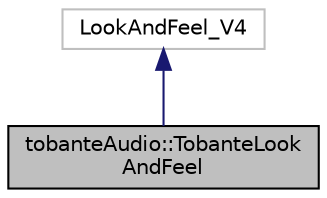 digraph "tobanteAudio::TobanteLookAndFeel"
{
  edge [fontname="Helvetica",fontsize="10",labelfontname="Helvetica",labelfontsize="10"];
  node [fontname="Helvetica",fontsize="10",shape=record];
  Node2 [label="tobanteAudio::TobanteLook\lAndFeel",height=0.2,width=0.4,color="black", fillcolor="grey75", style="filled", fontcolor="black"];
  Node3 -> Node2 [dir="back",color="midnightblue",fontsize="10",style="solid",fontname="Helvetica"];
  Node3 [label="LookAndFeel_V4",height=0.2,width=0.4,color="grey75", fillcolor="white", style="filled"];
}
